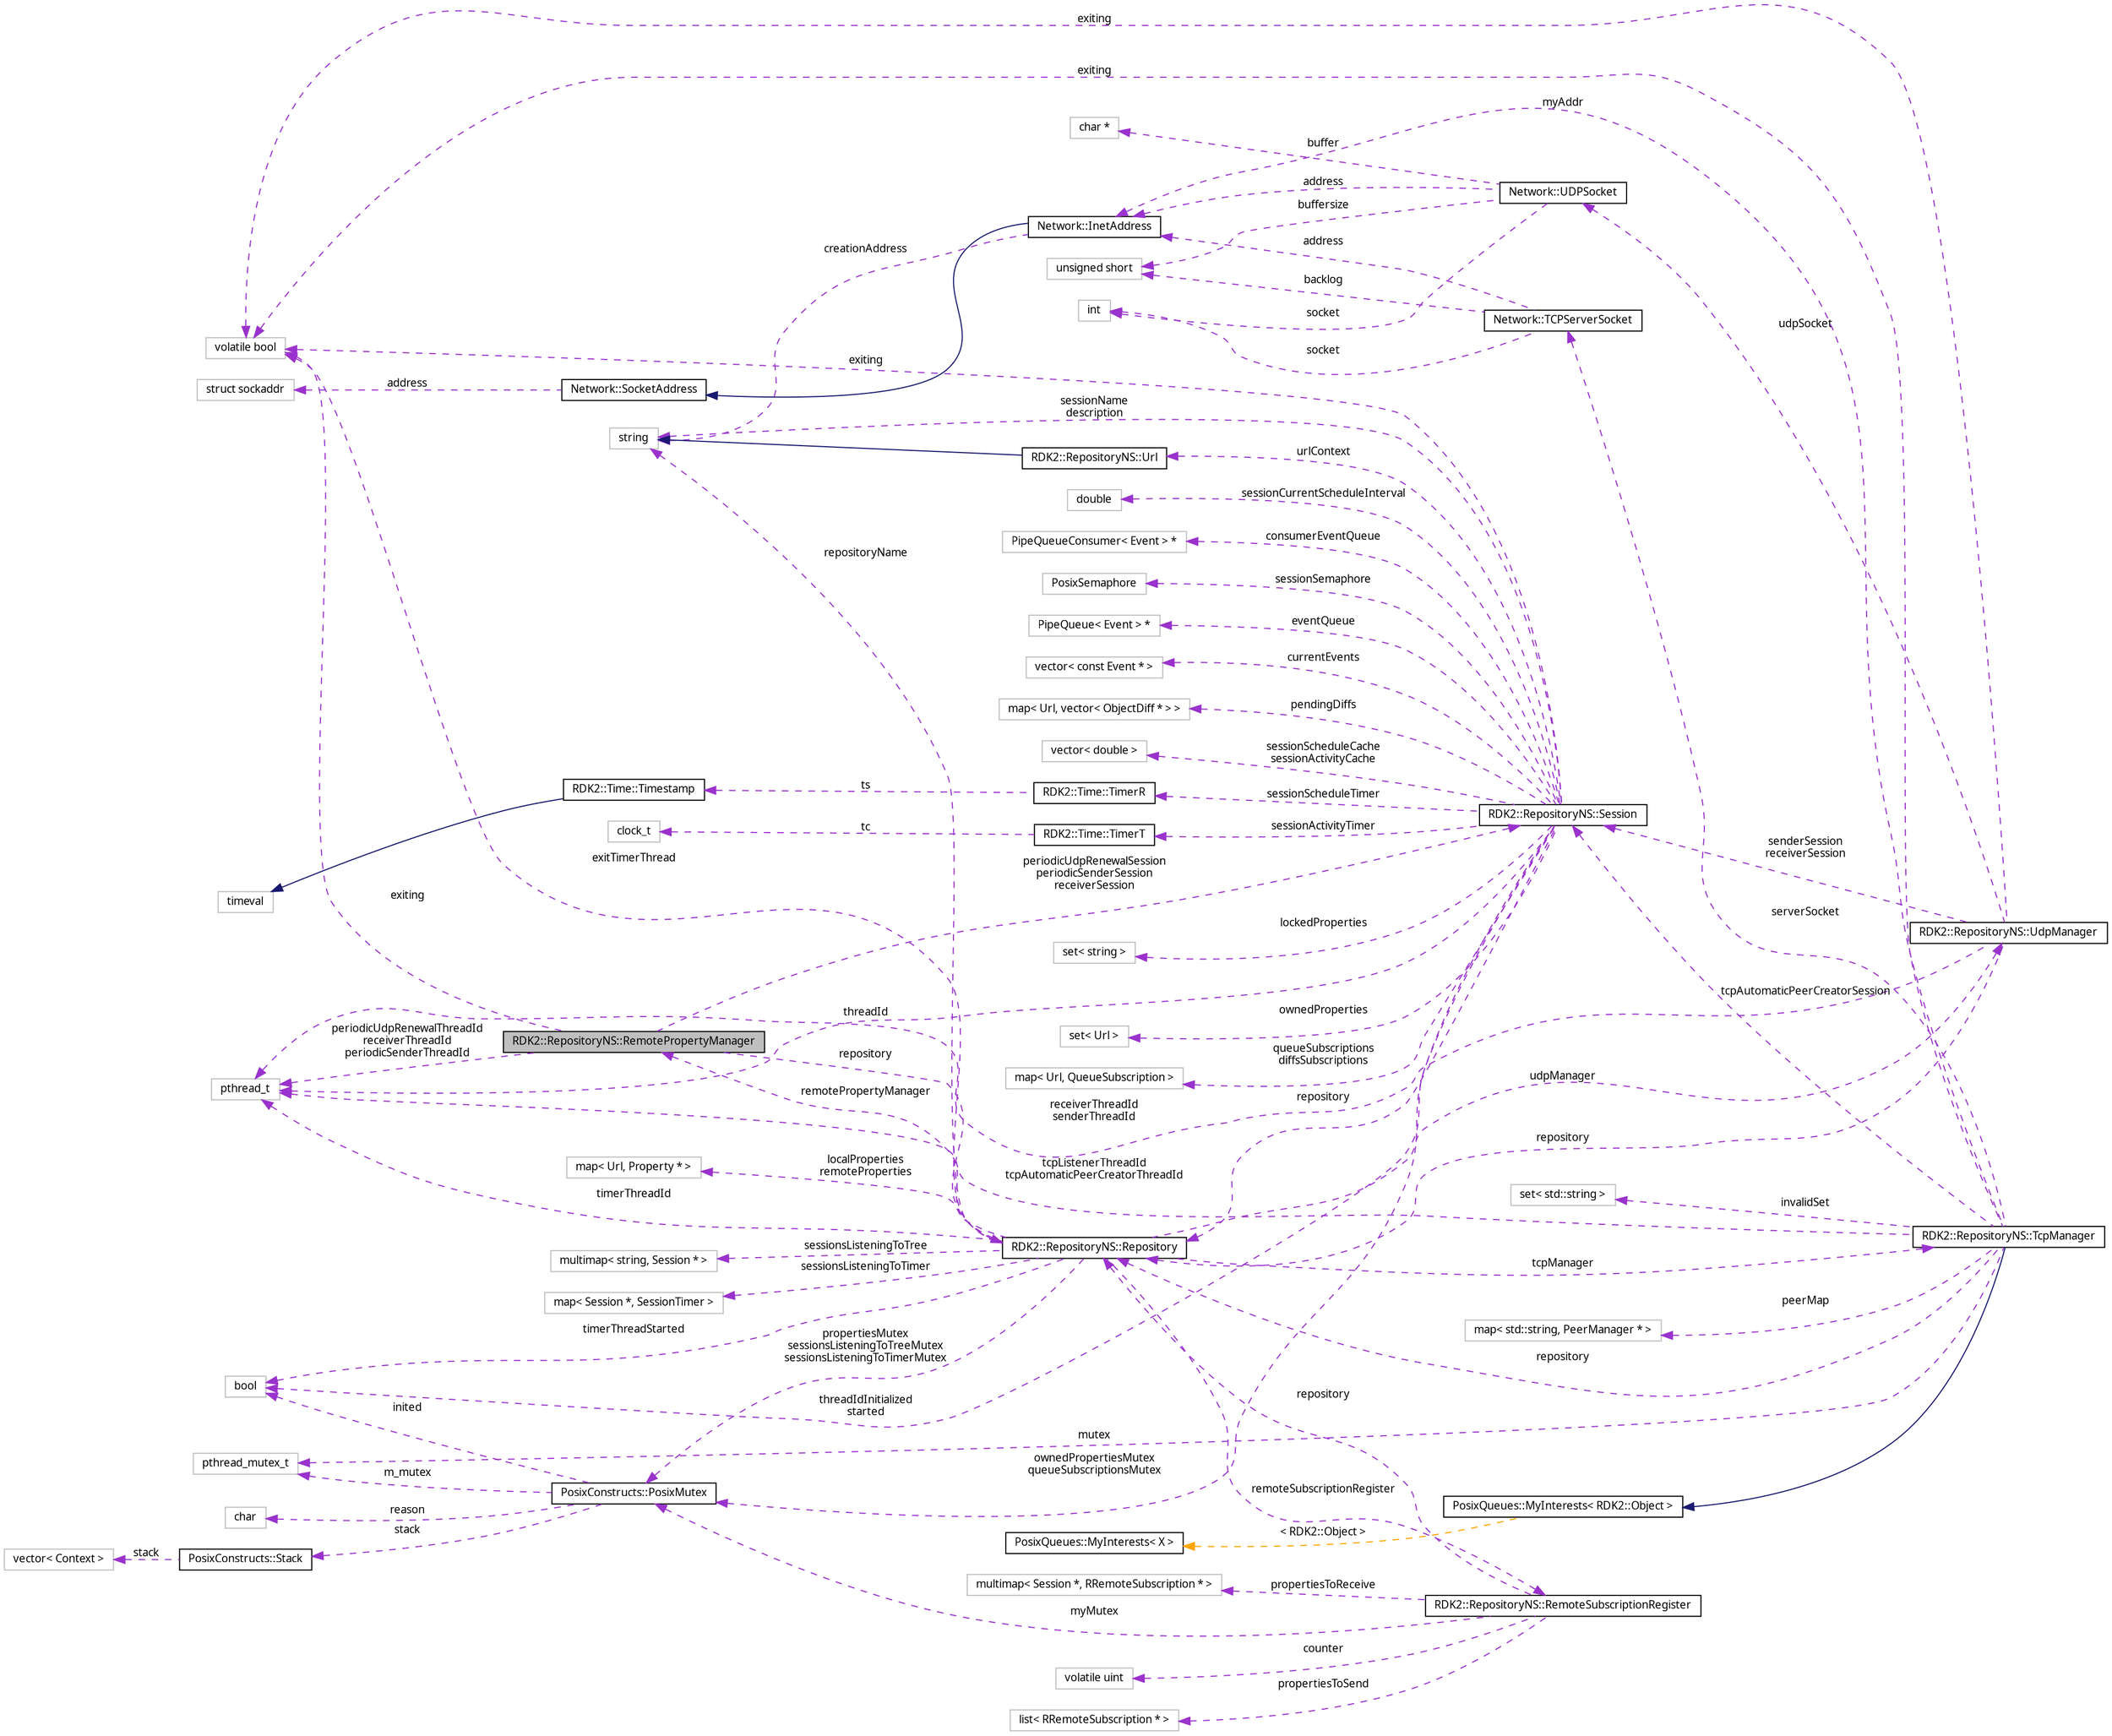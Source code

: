 digraph G
{
  edge [fontname="FreeSans.ttf",fontsize=10,labelfontname="FreeSans.ttf",labelfontsize=10];
  node [fontname="FreeSans.ttf",fontsize=10,shape=record];
  rankdir=LR;
  Node1 [label="RDK2::RepositoryNS::RemotePropertyManager",height=0.2,width=0.4,color="black", fillcolor="grey75", style="filled" fontcolor="black"];
  Node2 -> Node1 [dir=back,color="darkorchid3",fontsize=10,style="dashed",label="repository",fontname="FreeSans.ttf"];
  Node2 [label="RDK2::RepositoryNS::Repository",height=0.2,width=0.4,color="black", fillcolor="white", style="filled",URL="$class_r_d_k2_1_1_repository_n_s_1_1_repository.html"];
  Node3 -> Node2 [dir=back,color="darkorchid3",fontsize=10,style="dashed",label="udpManager",fontname="FreeSans.ttf"];
  Node3 [label="RDK2::RepositoryNS::UdpManager",height=0.2,width=0.4,color="black", fillcolor="white", style="filled",URL="$class_r_d_k2_1_1_repository_n_s_1_1_udp_manager.html"];
  Node4 -> Node3 [dir=back,color="darkorchid3",fontsize=10,style="dashed",label="udpSocket",fontname="FreeSans.ttf"];
  Node4 [label="Network::UDPSocket",height=0.2,width=0.4,color="black", fillcolor="white", style="filled",URL="$class_network_1_1_u_d_p_socket.html"];
  Node5 -> Node4 [dir=back,color="darkorchid3",fontsize=10,style="dashed",label="buffersize",fontname="FreeSans.ttf"];
  Node5 [label="unsigned short",height=0.2,width=0.4,color="grey75", fillcolor="white", style="filled"];
  Node6 -> Node4 [dir=back,color="darkorchid3",fontsize=10,style="dashed",label="socket",fontname="FreeSans.ttf"];
  Node6 [label="int",height=0.2,width=0.4,color="grey75", fillcolor="white", style="filled"];
  Node7 -> Node4 [dir=back,color="darkorchid3",fontsize=10,style="dashed",label="buffer",fontname="FreeSans.ttf"];
  Node7 [label="char *",height=0.2,width=0.4,color="grey75", fillcolor="white", style="filled"];
  Node8 -> Node4 [dir=back,color="darkorchid3",fontsize=10,style="dashed",label="address",fontname="FreeSans.ttf"];
  Node8 [label="Network::InetAddress",height=0.2,width=0.4,color="black", fillcolor="white", style="filled",URL="$class_network_1_1_inet_address.html"];
  Node9 -> Node8 [dir=back,color="midnightblue",fontsize=10,style="solid",fontname="FreeSans.ttf"];
  Node9 [label="Network::SocketAddress",height=0.2,width=0.4,color="black", fillcolor="white", style="filled",URL="$class_network_1_1_socket_address.html"];
  Node10 -> Node9 [dir=back,color="darkorchid3",fontsize=10,style="dashed",label="address",fontname="FreeSans.ttf"];
  Node10 [label="struct sockaddr",height=0.2,width=0.4,color="grey75", fillcolor="white", style="filled"];
  Node11 -> Node8 [dir=back,color="darkorchid3",fontsize=10,style="dashed",label="creationAddress",fontname="FreeSans.ttf"];
  Node11 [label="string",height=0.2,width=0.4,color="grey75", fillcolor="white", style="filled"];
  Node2 -> Node3 [dir=back,color="darkorchid3",fontsize=10,style="dashed",label="repository",fontname="FreeSans.ttf"];
  Node12 -> Node3 [dir=back,color="darkorchid3",fontsize=10,style="dashed",label="receiverThreadId\nsenderThreadId",fontname="FreeSans.ttf"];
  Node12 [label="pthread_t",height=0.2,width=0.4,color="grey75", fillcolor="white", style="filled"];
  Node13 -> Node3 [dir=back,color="darkorchid3",fontsize=10,style="dashed",label="senderSession\nreceiverSession",fontname="FreeSans.ttf"];
  Node13 [label="RDK2::RepositoryNS::Session",height=0.2,width=0.4,color="black", fillcolor="white", style="filled",URL="$class_r_d_k2_1_1_repository_n_s_1_1_session.html",tooltip="The Session is The Way you have to access the repository."];
  Node11 -> Node13 [dir=back,color="darkorchid3",fontsize=10,style="dashed",label="sessionName\ndescription",fontname="FreeSans.ttf"];
  Node14 -> Node13 [dir=back,color="darkorchid3",fontsize=10,style="dashed",label="sessionCurrentScheduleInterval",fontname="FreeSans.ttf"];
  Node14 [label="double",height=0.2,width=0.4,color="grey75", fillcolor="white", style="filled"];
  Node15 -> Node13 [dir=back,color="darkorchid3",fontsize=10,style="dashed",label="consumerEventQueue",fontname="FreeSans.ttf"];
  Node15 [label="PipeQueueConsumer\< Event \> *",height=0.2,width=0.4,color="grey75", fillcolor="white", style="filled"];
  Node16 -> Node13 [dir=back,color="darkorchid3",fontsize=10,style="dashed",label="sessionSemaphore",fontname="FreeSans.ttf"];
  Node16 [label="PosixSemaphore",height=0.2,width=0.4,color="grey75", fillcolor="white", style="filled"];
  Node17 -> Node13 [dir=back,color="darkorchid3",fontsize=10,style="dashed",label="eventQueue",fontname="FreeSans.ttf"];
  Node17 [label="PipeQueue\< Event \> *",height=0.2,width=0.4,color="grey75", fillcolor="white", style="filled"];
  Node18 -> Node13 [dir=back,color="darkorchid3",fontsize=10,style="dashed",label="currentEvents",fontname="FreeSans.ttf"];
  Node18 [label="vector\< const Event * \>",height=0.2,width=0.4,color="grey75", fillcolor="white", style="filled"];
  Node19 -> Node13 [dir=back,color="darkorchid3",fontsize=10,style="dashed",label="pendingDiffs",fontname="FreeSans.ttf"];
  Node19 [label="map\< Url, vector\< ObjectDiff * \> \>",height=0.2,width=0.4,color="grey75", fillcolor="white", style="filled"];
  Node20 -> Node13 [dir=back,color="darkorchid3",fontsize=10,style="dashed",label="urlContext",fontname="FreeSans.ttf"];
  Node20 [label="RDK2::RepositoryNS::Url",height=0.2,width=0.4,color="black", fillcolor="white", style="filled",URL="$class_r_d_k2_1_1_repository_n_s_1_1_url.html"];
  Node11 -> Node20 [dir=back,color="midnightblue",fontsize=10,style="solid",fontname="FreeSans.ttf"];
  Node21 -> Node13 [dir=back,color="darkorchid3",fontsize=10,style="dashed",label="sessionScheduleTimer",fontname="FreeSans.ttf"];
  Node21 [label="RDK2::Time::TimerR",height=0.2,width=0.4,color="black", fillcolor="white", style="filled",URL="$class_r_d_k2_1_1_time_1_1_timer_r.html",tooltip="This measures the real time."];
  Node22 -> Node21 [dir=back,color="darkorchid3",fontsize=10,style="dashed",label="ts",fontname="FreeSans.ttf"];
  Node22 [label="RDK2::Time::Timestamp",height=0.2,width=0.4,color="black", fillcolor="white", style="filled",URL="$struct_r_d_k2_1_1_time_1_1_timestamp.html"];
  Node23 -> Node22 [dir=back,color="midnightblue",fontsize=10,style="solid",fontname="FreeSans.ttf"];
  Node23 [label="timeval",height=0.2,width=0.4,color="grey75", fillcolor="white", style="filled"];
  Node2 -> Node13 [dir=back,color="darkorchid3",fontsize=10,style="dashed",label="repository",fontname="FreeSans.ttf"];
  Node24 -> Node13 [dir=back,color="darkorchid3",fontsize=10,style="dashed",label="sessionActivityTimer",fontname="FreeSans.ttf"];
  Node24 [label="RDK2::Time::TimerT",height=0.2,width=0.4,color="black", fillcolor="white", style="filled",URL="$class_r_d_k2_1_1_time_1_1_timer_t.html",tooltip="This measures the thread time."];
  Node25 -> Node24 [dir=back,color="darkorchid3",fontsize=10,style="dashed",label="tc",fontname="FreeSans.ttf"];
  Node25 [label="clock_t",height=0.2,width=0.4,color="grey75", fillcolor="white", style="filled"];
  Node12 -> Node13 [dir=back,color="darkorchid3",fontsize=10,style="dashed",label="threadId",fontname="FreeSans.ttf"];
  Node26 -> Node13 [dir=back,color="darkorchid3",fontsize=10,style="dashed",label="threadIdInitialized\nstarted",fontname="FreeSans.ttf"];
  Node26 [label="bool",height=0.2,width=0.4,color="grey75", fillcolor="white", style="filled"];
  Node27 -> Node13 [dir=back,color="darkorchid3",fontsize=10,style="dashed",label="lockedProperties",fontname="FreeSans.ttf"];
  Node27 [label="set\< string \>",height=0.2,width=0.4,color="grey75", fillcolor="white", style="filled"];
  Node28 -> Node13 [dir=back,color="darkorchid3",fontsize=10,style="dashed",label="ownedPropertiesMutex\nqueueSubscriptionsMutex",fontname="FreeSans.ttf"];
  Node28 [label="PosixConstructs::PosixMutex",height=0.2,width=0.4,color="black", fillcolor="white", style="filled",URL="$class_posix_constructs_1_1_posix_mutex.html",tooltip="Note: a mutex locked by a thread MUST be unlocked by the same thread."];
  Node29 -> Node28 [dir=back,color="darkorchid3",fontsize=10,style="dashed",label="reason",fontname="FreeSans.ttf"];
  Node29 [label="char",height=0.2,width=0.4,color="grey75", fillcolor="white", style="filled"];
  Node30 -> Node28 [dir=back,color="darkorchid3",fontsize=10,style="dashed",label="m_mutex",fontname="FreeSans.ttf"];
  Node30 [label="pthread_mutex_t",height=0.2,width=0.4,color="grey75", fillcolor="white", style="filled"];
  Node26 -> Node28 [dir=back,color="darkorchid3",fontsize=10,style="dashed",label="inited",fontname="FreeSans.ttf"];
  Node31 -> Node28 [dir=back,color="darkorchid3",fontsize=10,style="dashed",label="stack",fontname="FreeSans.ttf"];
  Node31 [label="PosixConstructs::Stack",height=0.2,width=0.4,color="black", fillcolor="white", style="filled",URL="$struct_posix_constructs_1_1_stack.html"];
  Node32 -> Node31 [dir=back,color="darkorchid3",fontsize=10,style="dashed",label="stack",fontname="FreeSans.ttf"];
  Node32 [label="vector\< Context \>",height=0.2,width=0.4,color="grey75", fillcolor="white", style="filled"];
  Node33 -> Node13 [dir=back,color="darkorchid3",fontsize=10,style="dashed",label="ownedProperties",fontname="FreeSans.ttf"];
  Node33 [label="set\< Url \>",height=0.2,width=0.4,color="grey75", fillcolor="white", style="filled"];
  Node34 -> Node13 [dir=back,color="darkorchid3",fontsize=10,style="dashed",label="queueSubscriptions\ndiffsSubscriptions",fontname="FreeSans.ttf"];
  Node34 [label="map\< Url, QueueSubscription \>",height=0.2,width=0.4,color="grey75", fillcolor="white", style="filled"];
  Node35 -> Node13 [dir=back,color="darkorchid3",fontsize=10,style="dashed",label="exiting",fontname="FreeSans.ttf"];
  Node35 [label="volatile bool",height=0.2,width=0.4,color="grey75", fillcolor="white", style="filled"];
  Node36 -> Node13 [dir=back,color="darkorchid3",fontsize=10,style="dashed",label="sessionScheduleCache\nsessionActivityCache",fontname="FreeSans.ttf"];
  Node36 [label="vector\< double \>",height=0.2,width=0.4,color="grey75", fillcolor="white", style="filled"];
  Node35 -> Node3 [dir=back,color="darkorchid3",fontsize=10,style="dashed",label="exiting",fontname="FreeSans.ttf"];
  Node37 -> Node2 [dir=back,color="darkorchid3",fontsize=10,style="dashed",label="localProperties\nremoteProperties",fontname="FreeSans.ttf"];
  Node37 [label="map\< Url, Property * \>",height=0.2,width=0.4,color="grey75", fillcolor="white", style="filled"];
  Node11 -> Node2 [dir=back,color="darkorchid3",fontsize=10,style="dashed",label="repositoryName",fontname="FreeSans.ttf"];
  Node38 -> Node2 [dir=back,color="darkorchid3",fontsize=10,style="dashed",label="remoteSubscriptionRegister",fontname="FreeSans.ttf"];
  Node38 [label="RDK2::RepositoryNS::RemoteSubscriptionRegister",height=0.2,width=0.4,color="black", fillcolor="white", style="filled",URL="$class_r_d_k2_1_1_repository_n_s_1_1_remote_subscription_register.html"];
  Node2 -> Node38 [dir=back,color="darkorchid3",fontsize=10,style="dashed",label="repository",fontname="FreeSans.ttf"];
  Node39 -> Node38 [dir=back,color="darkorchid3",fontsize=10,style="dashed",label="propertiesToSend",fontname="FreeSans.ttf"];
  Node39 [label="list\< RRemoteSubscription * \>",height=0.2,width=0.4,color="grey75", fillcolor="white", style="filled"];
  Node40 -> Node38 [dir=back,color="darkorchid3",fontsize=10,style="dashed",label="propertiesToReceive",fontname="FreeSans.ttf"];
  Node40 [label="multimap\< Session *, RRemoteSubscription * \>",height=0.2,width=0.4,color="grey75", fillcolor="white", style="filled"];
  Node28 -> Node38 [dir=back,color="darkorchid3",fontsize=10,style="dashed",label="myMutex",fontname="FreeSans.ttf"];
  Node41 -> Node38 [dir=back,color="darkorchid3",fontsize=10,style="dashed",label="counter",fontname="FreeSans.ttf"];
  Node41 [label="volatile uint",height=0.2,width=0.4,color="grey75", fillcolor="white", style="filled"];
  Node12 -> Node2 [dir=back,color="darkorchid3",fontsize=10,style="dashed",label="timerThreadId",fontname="FreeSans.ttf"];
  Node42 -> Node2 [dir=back,color="darkorchid3",fontsize=10,style="dashed",label="sessionsListeningToTree",fontname="FreeSans.ttf"];
  Node42 [label="multimap\< string, Session * \>",height=0.2,width=0.4,color="grey75", fillcolor="white", style="filled"];
  Node26 -> Node2 [dir=back,color="darkorchid3",fontsize=10,style="dashed",label="timerThreadStarted",fontname="FreeSans.ttf"];
  Node1 -> Node2 [dir=back,color="darkorchid3",fontsize=10,style="dashed",label="remotePropertyManager",fontname="FreeSans.ttf"];
  Node28 -> Node2 [dir=back,color="darkorchid3",fontsize=10,style="dashed",label="propertiesMutex\nsessionsListeningToTreeMutex\nsessionsListeningToTimerMutex",fontname="FreeSans.ttf"];
  Node43 -> Node2 [dir=back,color="darkorchid3",fontsize=10,style="dashed",label="tcpManager",fontname="FreeSans.ttf"];
  Node43 [label="RDK2::RepositoryNS::TcpManager",height=0.2,width=0.4,color="black", fillcolor="white", style="filled",URL="$class_r_d_k2_1_1_repository_n_s_1_1_tcp_manager.html"];
  Node44 -> Node43 [dir=back,color="midnightblue",fontsize=10,style="solid",fontname="FreeSans.ttf"];
  Node44 [label="PosixQueues::MyInterests\< RDK2::Object \>",height=0.2,width=0.4,color="black", fillcolor="white", style="filled",URL="$struct_posix_queues_1_1_my_interests.html"];
  Node45 -> Node44 [dir=back,color="orange",fontsize=10,style="dashed",label="\< RDK2::Object \>",fontname="FreeSans.ttf"];
  Node45 [label="PosixQueues::MyInterests\< X \>",height=0.2,width=0.4,color="black", fillcolor="white", style="filled",URL="$struct_posix_queues_1_1_my_interests.html"];
  Node46 -> Node43 [dir=back,color="darkorchid3",fontsize=10,style="dashed",label="peerMap",fontname="FreeSans.ttf"];
  Node46 [label="map\< std::string, PeerManager * \>",height=0.2,width=0.4,color="grey75", fillcolor="white", style="filled"];
  Node30 -> Node43 [dir=back,color="darkorchid3",fontsize=10,style="dashed",label="mutex",fontname="FreeSans.ttf"];
  Node2 -> Node43 [dir=back,color="darkorchid3",fontsize=10,style="dashed",label="repository",fontname="FreeSans.ttf"];
  Node47 -> Node43 [dir=back,color="darkorchid3",fontsize=10,style="dashed",label="serverSocket",fontname="FreeSans.ttf"];
  Node47 [label="Network::TCPServerSocket",height=0.2,width=0.4,color="black", fillcolor="white", style="filled",URL="$class_network_1_1_t_c_p_server_socket.html"];
  Node5 -> Node47 [dir=back,color="darkorchid3",fontsize=10,style="dashed",label="backlog",fontname="FreeSans.ttf"];
  Node6 -> Node47 [dir=back,color="darkorchid3",fontsize=10,style="dashed",label="socket",fontname="FreeSans.ttf"];
  Node8 -> Node47 [dir=back,color="darkorchid3",fontsize=10,style="dashed",label="address",fontname="FreeSans.ttf"];
  Node12 -> Node43 [dir=back,color="darkorchid3",fontsize=10,style="dashed",label="tcpListenerThreadId\ntcpAutomaticPeerCreatorThreadId",fontname="FreeSans.ttf"];
  Node13 -> Node43 [dir=back,color="darkorchid3",fontsize=10,style="dashed",label="tcpAutomaticPeerCreatorSession",fontname="FreeSans.ttf"];
  Node48 -> Node43 [dir=back,color="darkorchid3",fontsize=10,style="dashed",label="invalidSet",fontname="FreeSans.ttf"];
  Node48 [label="set\< std::string \>",height=0.2,width=0.4,color="grey75", fillcolor="white", style="filled"];
  Node8 -> Node43 [dir=back,color="darkorchid3",fontsize=10,style="dashed",label="myAddr",fontname="FreeSans.ttf"];
  Node35 -> Node43 [dir=back,color="darkorchid3",fontsize=10,style="dashed",label="exiting",fontname="FreeSans.ttf"];
  Node49 -> Node2 [dir=back,color="darkorchid3",fontsize=10,style="dashed",label="sessionsListeningToTimer",fontname="FreeSans.ttf"];
  Node49 [label="map\< Session *, SessionTimer \>",height=0.2,width=0.4,color="grey75", fillcolor="white", style="filled"];
  Node35 -> Node2 [dir=back,color="darkorchid3",fontsize=10,style="dashed",label="exitTimerThread",fontname="FreeSans.ttf"];
  Node12 -> Node1 [dir=back,color="darkorchid3",fontsize=10,style="dashed",label="periodicUdpRenewalThreadId\nreceiverThreadId\nperiodicSenderThreadId",fontname="FreeSans.ttf"];
  Node13 -> Node1 [dir=back,color="darkorchid3",fontsize=10,style="dashed",label="periodicUdpRenewalSession\nperiodicSenderSession\nreceiverSession",fontname="FreeSans.ttf"];
  Node35 -> Node1 [dir=back,color="darkorchid3",fontsize=10,style="dashed",label="exiting",fontname="FreeSans.ttf"];
}
